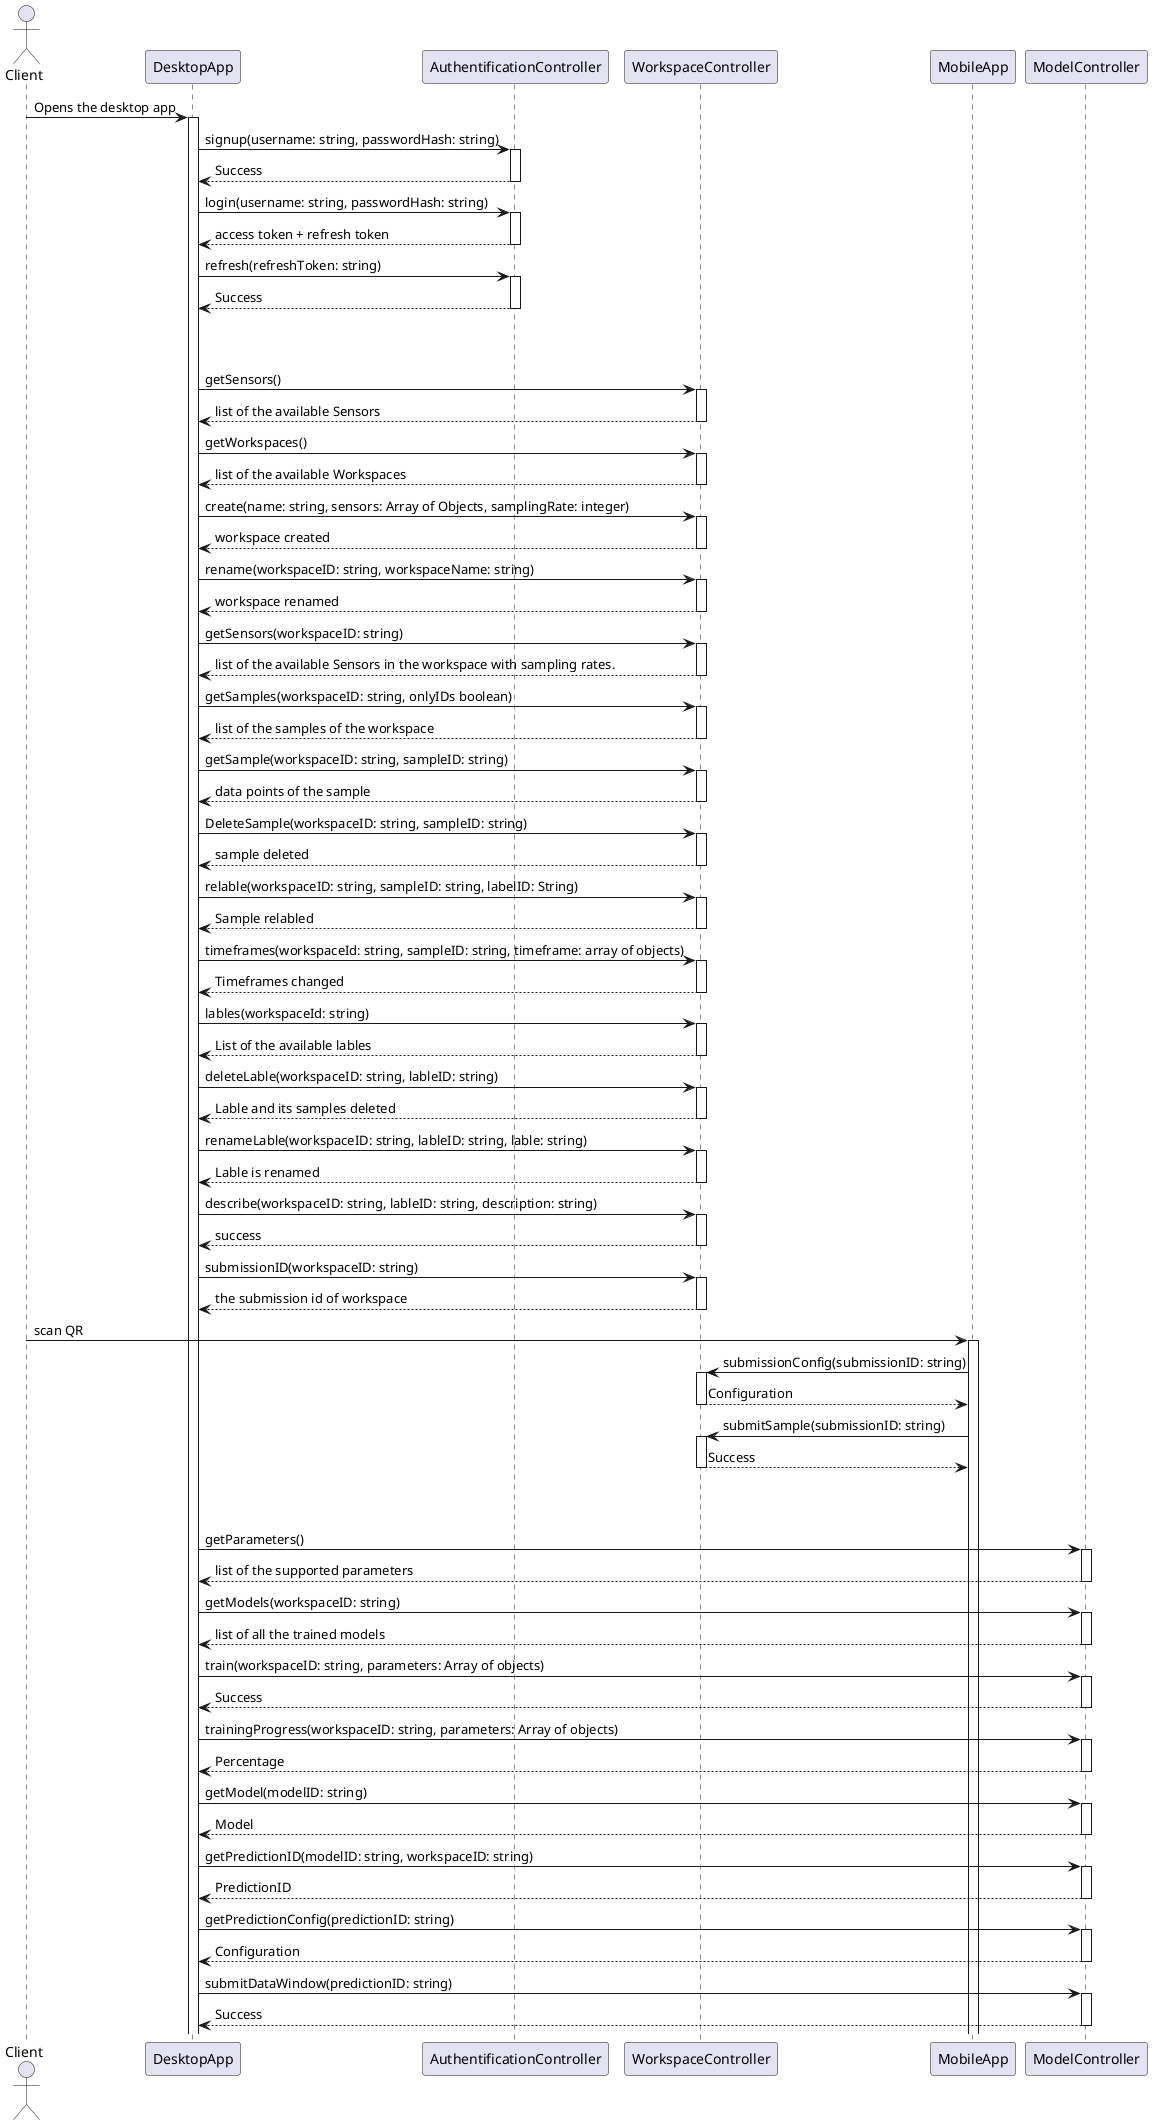 @startuml
actor Client as Client
Autoactivate on 
Client -> DesktopApp: Opens the desktop app 
DesktopApp -> AuthentificationController: signup(username: string, passwordHash: string) 
return Success
DesktopApp -> AuthentificationController: login(username: string, passwordHash: string)
return access token + refresh token
DesktopApp -> AuthentificationController: refresh(refreshToken: string)
return Success

|||
|||

DesktopApp -> WorkspaceController: getSensors()
return list of the available Sensors
DesktopApp -> WorkspaceController: getWorkspaces()
return list of the available Workspaces
DesktopApp -> WorkspaceController: create(name: string, sensors: Array of Objects, samplingRate: integer) 
return workspace created
DesktopApp -> WorkspaceController: rename(workspaceID: string, workspaceName: string) 
return workspace renamed
DesktopApp -> WorkspaceController: getSensors(workspaceID: string)
return list of the available Sensors in the workspace with sampling rates.
DesktopApp -> WorkspaceController: getSamples(workspaceID: string, onlyIDs boolean) 
return list of the samples of the workspace
DesktopApp -> WorkspaceController: getSample(workspaceID: string, sampleID: string) 
return data points of the sample
DesktopApp -> WorkspaceController: DeleteSample(workspaceID: string, sampleID: string) 
return sample deleted
DesktopApp -> WorkspaceController: relable(workspaceID: string, sampleID: string, labelID: String) 
return Sample relabled
DesktopApp -> WorkspaceController: timeframes(workspaceId: string, sampleID: string, timeframe: array of objects) 
return Timeframes changed
DesktopApp -> WorkspaceController: lables(workspaceId: string) 
return List of the available lables 
DesktopApp -> WorkspaceController: deleteLable(workspaceID: string, lableID: string) 
return Lable and its samples deleted  
DesktopApp -> WorkspaceController: renameLable(workspaceID: string, lableID: string, lable: string) 
return Lable is renamed      
DesktopApp -> WorkspaceController: describe(workspaceID: string, lableID: string, description: string) 
return success
DesktopApp -> WorkspaceController: submissionID(workspaceID: string) 
return the submission id of workspace
Client -> MobileApp: scan QR 
MobileApp -> WorkspaceController: submissionConfig(submissionID: string) 
return Configuration 
MobileApp -> WorkspaceController: submitSample(submissionID: string) 
return Success                             
|||
|||

DesktopApp -> ModelController: getParameters()
return list of the supported parameters
DesktopApp -> ModelController: getModels(workspaceID: string)
return list of all the trained models
DesktopApp -> ModelController: train(workspaceID: string, parameters: Array of objects)
return Success 
DesktopApp -> ModelController: trainingProgress(workspaceID: string, parameters: Array of objects)
return Percentage 
DesktopApp -> ModelController: getModel(modelID: string)
return Model
DesktopApp -> ModelController: getPredictionID(modelID: string, workspaceID: string)
return PredictionID
DesktopApp -> ModelController: getPredictionConfig(predictionID: string)
return Configuration
DesktopApp -> ModelController: submitDataWindow(predictionID: string)
return Success
@enduml